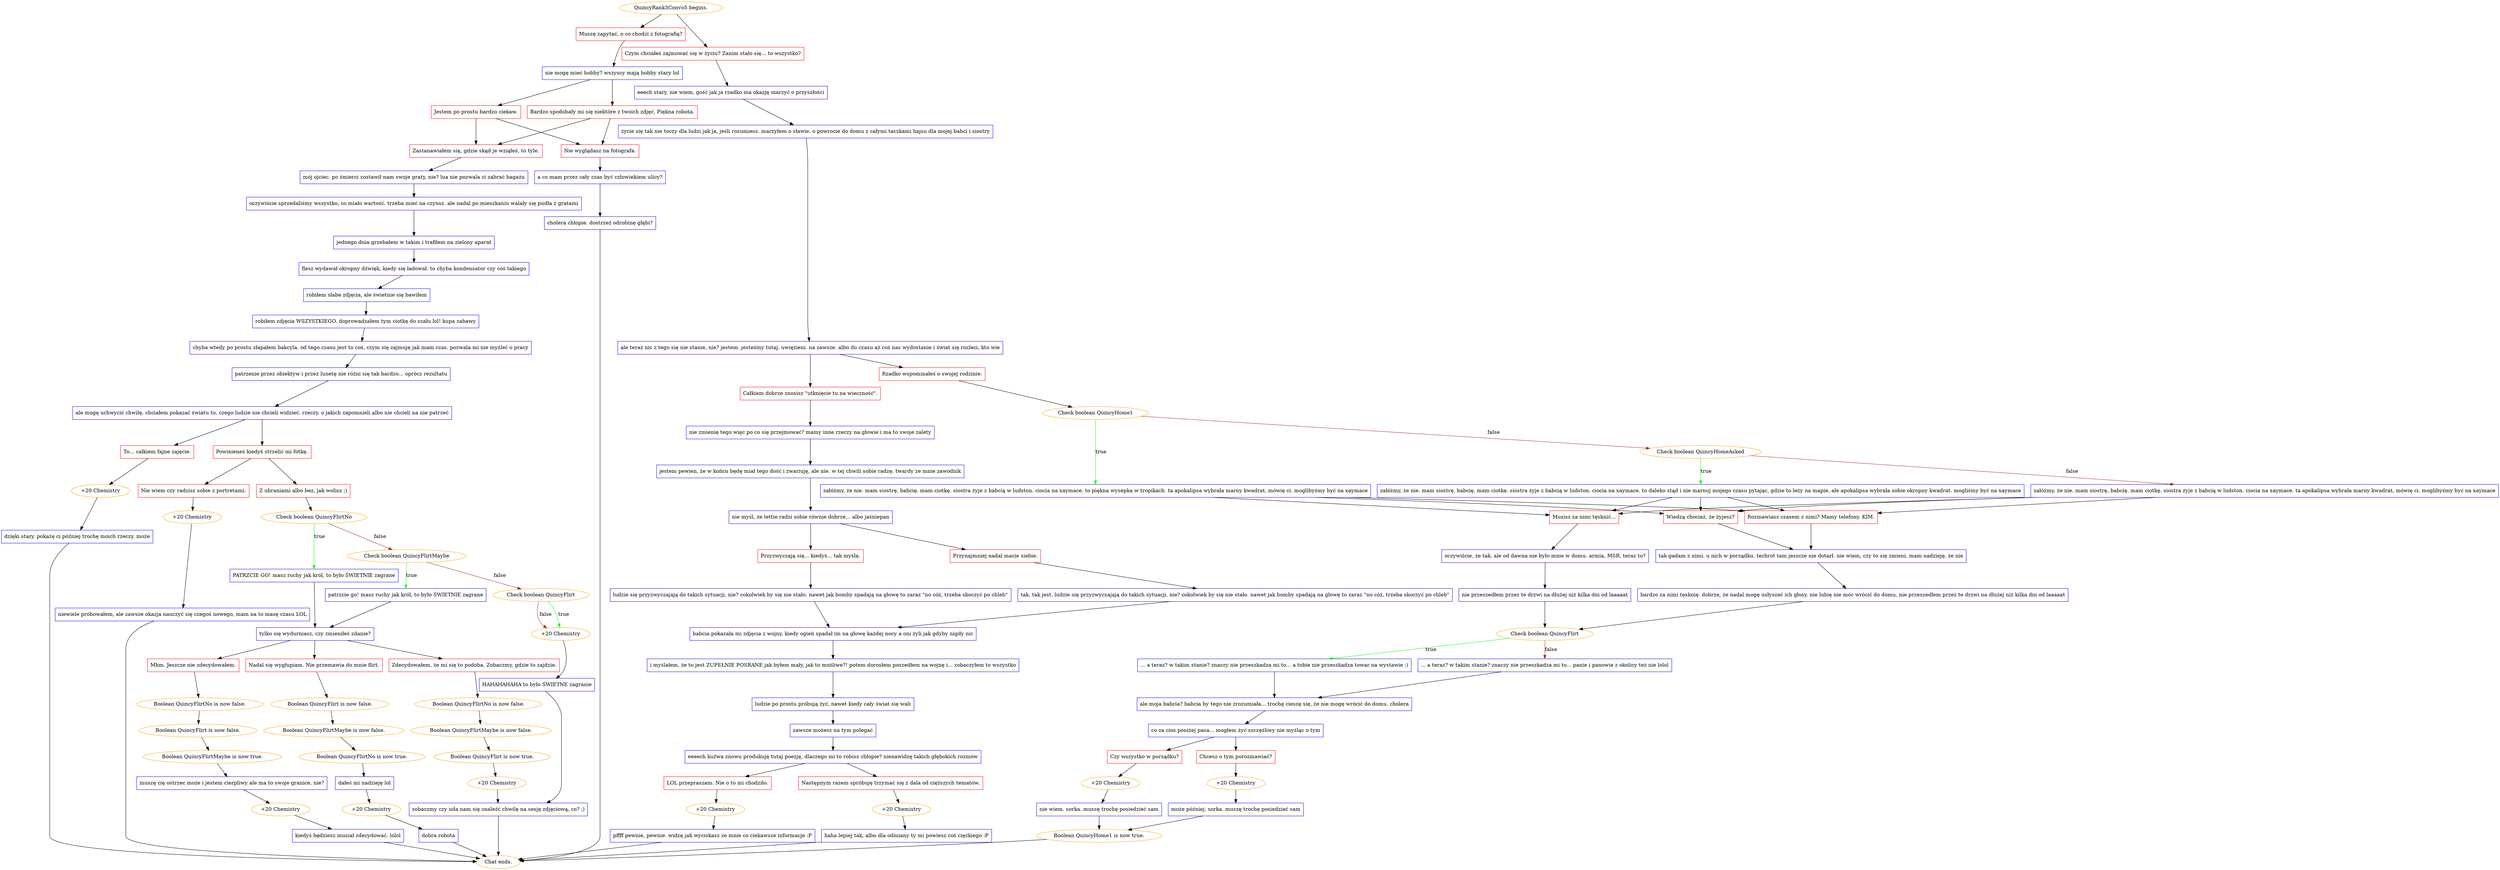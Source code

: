 digraph {
	"QuincyRank3Convo5 begins." [color=orange];
		"QuincyRank3Convo5 begins." -> j3796661667;
		"QuincyRank3Convo5 begins." -> j1695237484;
	j3796661667 [label="Muszę zapytać, o co chodzi z fotografią?",shape=box,color=red];
		j3796661667 -> j2168529540;
	j1695237484 [label="Czym chciałeś zajmować się w życiu? Zanim stało się... to wszystko?",shape=box,color=red];
		j1695237484 -> j2637257163;
	j2168529540 [label="nie mogę mieć hobby? wszyscy mają hobby stary lol",shape=box,color=blue];
		j2168529540 -> j1901427669;
		j2168529540 -> j3155221128;
	j2637257163 [label="eeech stary, nie wiem, gość jak ja rzadko ma okazję marzyć o przyszłości",shape=box,color=blue];
		j2637257163 -> j2002139990;
	j1901427669 [label="Bardzo spodobały mi się niektóre z twoich zdjęć. Piękna robota.",shape=box,color=red];
		j1901427669 -> j43715866;
		j1901427669 -> j1067495004;
	j3155221128 [label="Jestem po prostu bardzo ciekaw.",shape=box,color=red];
		j3155221128 -> j43715866;
		j3155221128 -> j1067495004;
	j2002139990 [label="życie się tak nie toczy dla ludzi jak ja, jeśli rozumiesz. marzyłem o sławie. o powrocie do domu z całymi taczkami hajsu dla mojej babci i siostry",shape=box,color=blue];
		j2002139990 -> j3994731653;
	j43715866 [label="Zastanawiałem się, gdzie skąd je wziąłeś, to tyle.",shape=box,color=red];
		j43715866 -> j2809714533;
	j1067495004 [label="Nie wyglądasz na fotografa.",shape=box,color=red];
		j1067495004 -> j4288259182;
	j3994731653 [label="ale teraz nic z tego się nie stanie, nie? jestem. jesteśmy tutaj. uwięzieni. na zawsze. albo do czasu aż coś nas wydostanie i świat się rozleci, kto wie",shape=box,color=blue];
		j3994731653 -> j3599802168;
		j3994731653 -> j1922883807;
	j2809714533 [label="mój ojciec. po śmierci zostawił nam swoje graty, nie? lua nie pozwala ci zabrać bagażu",shape=box,color=blue];
		j2809714533 -> j3212195712;
	j4288259182 [label="a co mam przez cały czas być człowiekiem ulicy?",shape=box,color=blue];
		j4288259182 -> j1886254388;
	j3599802168 [label="Całkiem dobrze znosisz \"utknięcie tu na wieczność\".",shape=box,color=red];
		j3599802168 -> j137741734;
	j1922883807 [label="Rzadko wspominałeś o swojej rodzinie.",shape=box,color=red];
		j1922883807 -> j1107054542;
	j3212195712 [label="oczywiście sprzedaliśmy wszystko, co miało wartość. trzeba mieć na czynsz. ale nadal po mieszkaniu walały się pudła z gratami",shape=box,color=blue];
		j3212195712 -> j3517277213;
	j1886254388 [label="cholera chłopie. dostrzeż odrobinę głębi?",shape=box,color=blue];
		j1886254388 -> "Chat ends.";
	j137741734 [label="nie zmienię tego więc po co się przejmować? mamy inne rzeczy na głowie i ma to swoje zalety",shape=box,color=blue];
		j137741734 -> j2890293792;
	j1107054542 [label="Check boolean QuincyHome1",color=orange];
		j1107054542 -> j1061735674 [label=true,color=green];
		j1107054542 -> j3454029324 [label=false,color=brown];
	j3517277213 [label="jednego dnia grzebałem w takim i trafiłem na zielony aparat",shape=box,color=blue];
		j3517277213 -> j3127027221;
	"Chat ends." [color=orange];
	j2890293792 [label="jestem pewien, że w końcu będę miał tego dość i zwariuję, ale nie. w tej chwili sobie radzę. twardy ze mnie zawodnik",shape=box,color=blue];
		j2890293792 -> j1180096558;
	j1061735674 [label="załóżmy, że nie. mam siostrę, babcię. mam ciotkę. siostra żyje z babcią w ludston. ciocia na xaymace. to piękna wysepka w tropikach. ta apokalipsa wybrała marny kwadrat, mówię ci. moglibyśmy być na xaymace",shape=box,color=blue];
		j1061735674 -> j203026985;
		j1061735674 -> j3745202358;
		j1061735674 -> j1871315832;
	j3454029324 [label="Check boolean QuincyHomeAsked",color=orange];
		j3454029324 -> j405549125 [label=true,color=green];
		j3454029324 -> j1860790300 [label=false,color=brown];
	j3127027221 [label="flesz wydawał okropny dźwięk, kiedy się ładował. to chyba kondensator czy coś takiego",shape=box,color=blue];
		j3127027221 -> j1670004076;
	j1180096558 [label="nie myśl, że lettie radzi sobie równie dobrze... albo jaśniepan",shape=box,color=blue];
		j1180096558 -> j1702370935;
		j1180096558 -> j2867120908;
	j203026985 [label="Rozmawiasz czasem z nimi? Mamy telefony. KIM.",shape=box,color=red];
		j203026985 -> j1138208401;
	j3745202358 [label="Wiedzą chociaż, że żyjesz?",shape=box,color=red];
		j3745202358 -> j1138208401;
	j1871315832 [label="Musisz za nimi tęsknić...",shape=box,color=red];
		j1871315832 -> j1560757959;
	j405549125 [label="załóżmy, że nie. mam siostrę, babcię. mam ciotkę. siostra żyje z babcią w ludston. ciocia na xaymace. to daleko stąd i nie marnuj mojego czasu pytając, gdzie to leży na mapie, ale apokalipsa wybrała sobie okropny kwadrat. mogliśmy być na xaymace",shape=box,color=blue];
		j405549125 -> j203026985;
		j405549125 -> j3745202358;
		j405549125 -> j1871315832;
	j1860790300 [label="załóżmy, że nie. mam siostrę, babcię. mam ciotkę. siostra żyje z babcią w ludston. ciocia na xaymace. ta apokalipsa wybrała marny kwadrat, mówię ci. moglibyśmy być na xaymace",shape=box,color=blue];
		j1860790300 -> j203026985;
		j1860790300 -> j3745202358;
		j1860790300 -> j1871315832;
	j1670004076 [label="robiłem słabe zdjęcia, ale świetnie się bawiłem",shape=box,color=blue];
		j1670004076 -> j423092951;
	j1702370935 [label="Przynajmniej nadal macie siebie.",shape=box,color=red];
		j1702370935 -> j3816373815;
	j2867120908 [label="Przyzwyczają się... kiedyś... tak myślę.",shape=box,color=red];
		j2867120908 -> j1186949458;
	j1138208401 [label="tak gadam z nimi. u nich w porządku. techrot tam jeszcze nie dotarł. nie wiem, czy to się zmieni, mam nadzieję, że nie",shape=box,color=blue];
		j1138208401 -> j4087747242;
	j1560757959 [label="oczywiście, że tak. ale od dawna nie było mnie w domu. armia, MSR, teraz to?",shape=box,color=blue];
		j1560757959 -> j1589953580;
	j423092951 [label="robiłem zdjęcia WSZYSTKIEGO. doprowadzałem tym ciotkę do szału lol! kupa zabawy",shape=box,color=blue];
		j423092951 -> j3064860577;
	j3816373815 [label="tak. tak jest. ludzie się przyzwyczajają do takich sytuacji, nie? cokolwiek by się nie stało. nawet jak bomby spadają na głowę to zaraz \"no cóż, trzeba skoczyć po chleb\"",shape=box,color=blue];
		j3816373815 -> j1038878608;
	j1186949458 [label="ludzie się przyzwyczajają do takich sytuacji, nie? cokolwiek by się nie stało. nawet jak bomby spadają na głowę to zaraz \"no cóż, trzeba skoczyć po chleb\"",shape=box,color=blue];
		j1186949458 -> j1038878608;
	j4087747242 [label="bardzo za nimi tęsknię. dobrze, że nadal mogę usłyszeć ich głosy. nie lubię nie móc wrócić do domu, nie przeszedłem przez te drzwi na dłużej niż kilka dni od laaaaat",shape=box,color=blue];
		j4087747242 -> j1312645796;
	j1589953580 [label="nie przeszedłem przez te drzwi na dłużej niż kilka dni od laaaaat",shape=box,color=blue];
		j1589953580 -> j1312645796;
	j3064860577 [label="chyba wtedy po prostu złapałem bakcyla. od tego czasu jest to coś, czym się zajmuję jak mam czas. pozwala mi nie myśleć o pracy",shape=box,color=blue];
		j3064860577 -> j4191406310;
	j1038878608 [label="babcia pokazała mi zdjęcia z wojny, kiedy ogień spadał im na głowę każdej nocy a oni żyli jak gdyby nigdy nic",shape=box,color=blue];
		j1038878608 -> j1805835011;
	j1312645796 [label="Check boolean QuincyFlirt",color=orange];
		j1312645796 -> j3576900257 [label=true,color=green];
		j1312645796 -> j2237770995 [label=false,color=brown];
	j4191406310 [label="patrzenie przez obiektyw i przez lunetę nie różni się tak bardzo... oprócz rezultatu",shape=box,color=blue];
		j4191406310 -> j3978872944;
	j1805835011 [label="i myślałem, że to jest ZUPEŁNIE POSRANE jak byłem mały, jak to możliwe?! potem dorosłem poszedłem na wojnę i... zobaczyłem to wszystko",shape=box,color=blue];
		j1805835011 -> j2555025775;
	j3576900257 [label="... a teraz? w takim stanie? znaczy nie przeszkadza mi to... a tobie nie przeszkadza towar na wystawie ;)",shape=box,color=blue];
		j3576900257 -> j924612240;
	j2237770995 [label="... a teraz? w takim stanie? znaczy nie przeszkadza mi to... panie i panowie z okolicy też nie lolol",shape=box,color=blue];
		j2237770995 -> j924612240;
	j3978872944 [label="ale mogę uchwycić chwilę. chciałem pokazać światu to, czego ludzie nie chcieli widzieć. rzeczy, o jakich zapomnieli albo nie chcieli na nie patrzeć",shape=box,color=blue];
		j3978872944 -> j1266140975;
		j3978872944 -> j3016589569;
	j2555025775 [label="ludzie po prostu próbują żyć, nawet kiedy cały świat się wali",shape=box,color=blue];
		j2555025775 -> j3866774795;
	j924612240 [label="ale moja babcia? babcia by tego nie zrozumiała... trochę cieszę się, że nie mogę wrócić do domu. cholera",shape=box,color=blue];
		j924612240 -> j1235079497;
	j1266140975 [label="Powinieneś kiedyś strzelić mi fotkę.",shape=box,color=red];
		j1266140975 -> j3930924272;
		j1266140975 -> j1335820904;
	j3016589569 [label="To... całkiem fajne zajęcie.",shape=box,color=red];
		j3016589569 -> j2999964392;
	j3866774795 [label="zawsze możesz na tym polegać",shape=box,color=blue];
		j3866774795 -> j94366308;
	j1235079497 [label="co za cios poniżej pasa... mogłem żyć szczęśliwy nie myśląc o tym",shape=box,color=blue];
		j1235079497 -> j3640375695;
		j1235079497 -> j1500702472;
	j3930924272 [label="Z ubraniami albo bez, jak wolisz ;)",shape=box,color=red];
		j3930924272 -> j3041405402;
	j1335820904 [label="Nie wiem czy radzisz sobie z portretami.",shape=box,color=red];
		j1335820904 -> j3507350498;
	j2999964392 [label="+20 Chemistry",color=orange];
		j2999964392 -> j43489065;
	j94366308 [label="eeeech kuźwa znowu produkuję tutaj poezję, dlaczego mi to robisz chłopie? nienawidzę takich głębokich rozmów",shape=box,color=blue];
		j94366308 -> j200427187;
		j94366308 -> j2591246226;
	j3640375695 [label="Czy wszystko w porządku?",shape=box,color=red];
		j3640375695 -> j2445305503;
	j1500702472 [label="Chcesz o tym porozmawiać?",shape=box,color=red];
		j1500702472 -> j1379673141;
	j3041405402 [label="Check boolean QuincyFlirtNo",color=orange];
		j3041405402 -> j3493405375 [label=true,color=green];
		j3041405402 -> j1771625091 [label=false,color=brown];
	j3507350498 [label="+20 Chemistry",color=orange];
		j3507350498 -> j1083918078;
	j43489065 [label="dzięki stary. pokażę ci później trochę moich rzeczy, może",shape=box,color=blue];
		j43489065 -> "Chat ends.";
	j200427187 [label="LOL przepraszam. Nie o to mi chodziło.",shape=box,color=red];
		j200427187 -> j1830102737;
	j2591246226 [label="Następnym razem spróbuję trzymać się z dala od cięższych tematów.",shape=box,color=red];
		j2591246226 -> j2567525077;
	j2445305503 [label="+20 Chemistry",color=orange];
		j2445305503 -> j1262525448;
	j1379673141 [label="+20 Chemistry",color=orange];
		j1379673141 -> j2404175245;
	j3493405375 [label="PATRZCIE GO! masz ruchy jak król, to było ŚWIETNIE zagrane",shape=box,color=blue];
		j3493405375 -> j1020561569;
	j1771625091 [label="Check boolean QuincyFlirtMaybe",color=orange];
		j1771625091 -> j1008771768 [label=true,color=green];
		j1771625091 -> j264878120 [label=false,color=brown];
	j1083918078 [label="niewiele próbowałem, ale zawsze okazja nauczyć się czegoś nowego, mam na to masę czasu LOL",shape=box,color=blue];
		j1083918078 -> "Chat ends.";
	j1830102737 [label="+20 Chemistry",color=orange];
		j1830102737 -> j2739229931;
	j2567525077 [label="+20 Chemistry",color=orange];
		j2567525077 -> j2479530571;
	j1262525448 [label="nie wiem. sorka. muszę trochę posiedzieć sam",shape=box,color=blue];
		j1262525448 -> j2139500098;
	j2404175245 [label="może później. sorka. muszę trochę posiedzieć sam",shape=box,color=blue];
		j2404175245 -> j2139500098;
	j1020561569 [label="tylko się wydurniasz, czy zmieniłeś zdanie?",shape=box,color=blue];
		j1020561569 -> j3030003295;
		j1020561569 -> j1986715703;
		j1020561569 -> j1176077239;
	j1008771768 [label="patrzcie go! masz ruchy jak król, to było ŚWIETNIE zagrane",shape=box,color=blue];
		j1008771768 -> j1020561569;
	j264878120 [label="Check boolean QuincyFlirt",color=orange];
		j264878120 -> j1925872184 [label=true,color=green];
		j264878120 -> j1925872184 [label=false,color=brown];
	j2739229931 [label="pffff pewnie, pewnie. widzę jak wyciskasz ze mnie co ciekawsze informacje :P",shape=box,color=blue];
		j2739229931 -> "Chat ends.";
	j2479530571 [label="haha lepiej tak, albo dla odmiany ty mi powiesz coś ciężkiego :P",shape=box,color=blue];
		j2479530571 -> "Chat ends.";
	j2139500098 [label="Boolean QuincyHome1 is now true.",color=orange];
		j2139500098 -> "Chat ends.";
	j3030003295 [label="Zdecydowałem, że mi się to podoba. Zobaczmy, gdzie to zajdzie.",shape=box,color=red];
		j3030003295 -> j1297046482;
	j1986715703 [label="Mhm. Jeszcze nie zdecydowałem.",shape=box,color=red];
		j1986715703 -> j2220460603;
	j1176077239 [label="Nadal się wygłupiam. Nie przemawia do mnie flirt.",shape=box,color=red];
		j1176077239 -> j825947866;
	j1925872184 [label="+20 Chemistry",color=orange];
		j1925872184 -> j1674068937;
	j1297046482 [label="Boolean QuincyFlirtNo is now false.",color=orange];
		j1297046482 -> j2637939013;
	j2220460603 [label="Boolean QuincyFlirtNo is now false.",color=orange];
		j2220460603 -> j3825862167;
	j825947866 [label="Boolean QuincyFlirt is now false.",color=orange];
		j825947866 -> j3923360866;
	j1674068937 [label="HAHAHAHAHA to było ŚWIETNE zagranie",shape=box,color=blue];
		j1674068937 -> j757581281;
	j2637939013 [label="Boolean QuincyFlirtMaybe is now false.",color=orange];
		j2637939013 -> j1029317449;
	j3825862167 [label="Boolean QuincyFlirt is now false.",color=orange];
		j3825862167 -> j4020801628;
	j3923360866 [label="Boolean QuincyFlirtMaybe is now false.",color=orange];
		j3923360866 -> j412639995;
	j757581281 [label="zobaczmy czy uda nam się znaleźć chwilę na sesję zdjęciową, co? ;)",shape=box,color=blue];
		j757581281 -> "Chat ends.";
	j1029317449 [label="Boolean QuincyFlirt is now true.",color=orange];
		j1029317449 -> j2287479990;
	j4020801628 [label="Boolean QuincyFlirtMaybe is now true.",color=orange];
		j4020801628 -> j766447410;
	j412639995 [label="Boolean QuincyFlirtNo is now true.",color=orange];
		j412639995 -> j1417837756;
	j2287479990 [label="+20 Chemistry",color=orange];
		j2287479990 -> j757581281;
	j766447410 [label="muszę cię ostrzec może i jestem cierpliwy ale ma to swoje granice, nie?",shape=box,color=blue];
		j766447410 -> j2755950633;
	j1417837756 [label="dałeś mi nadzieję lol",shape=box,color=blue];
		j1417837756 -> j2269315567;
	j2755950633 [label="+20 Chemistry",color=orange];
		j2755950633 -> j2479029394;
	j2269315567 [label="+20 Chemistry",color=orange];
		j2269315567 -> j210020036;
	j2479029394 [label="kiedyś będziesz musiał zdecydować. lolol",shape=box,color=blue];
		j2479029394 -> "Chat ends.";
	j210020036 [label="dobra robota",shape=box,color=blue];
		j210020036 -> "Chat ends.";
}